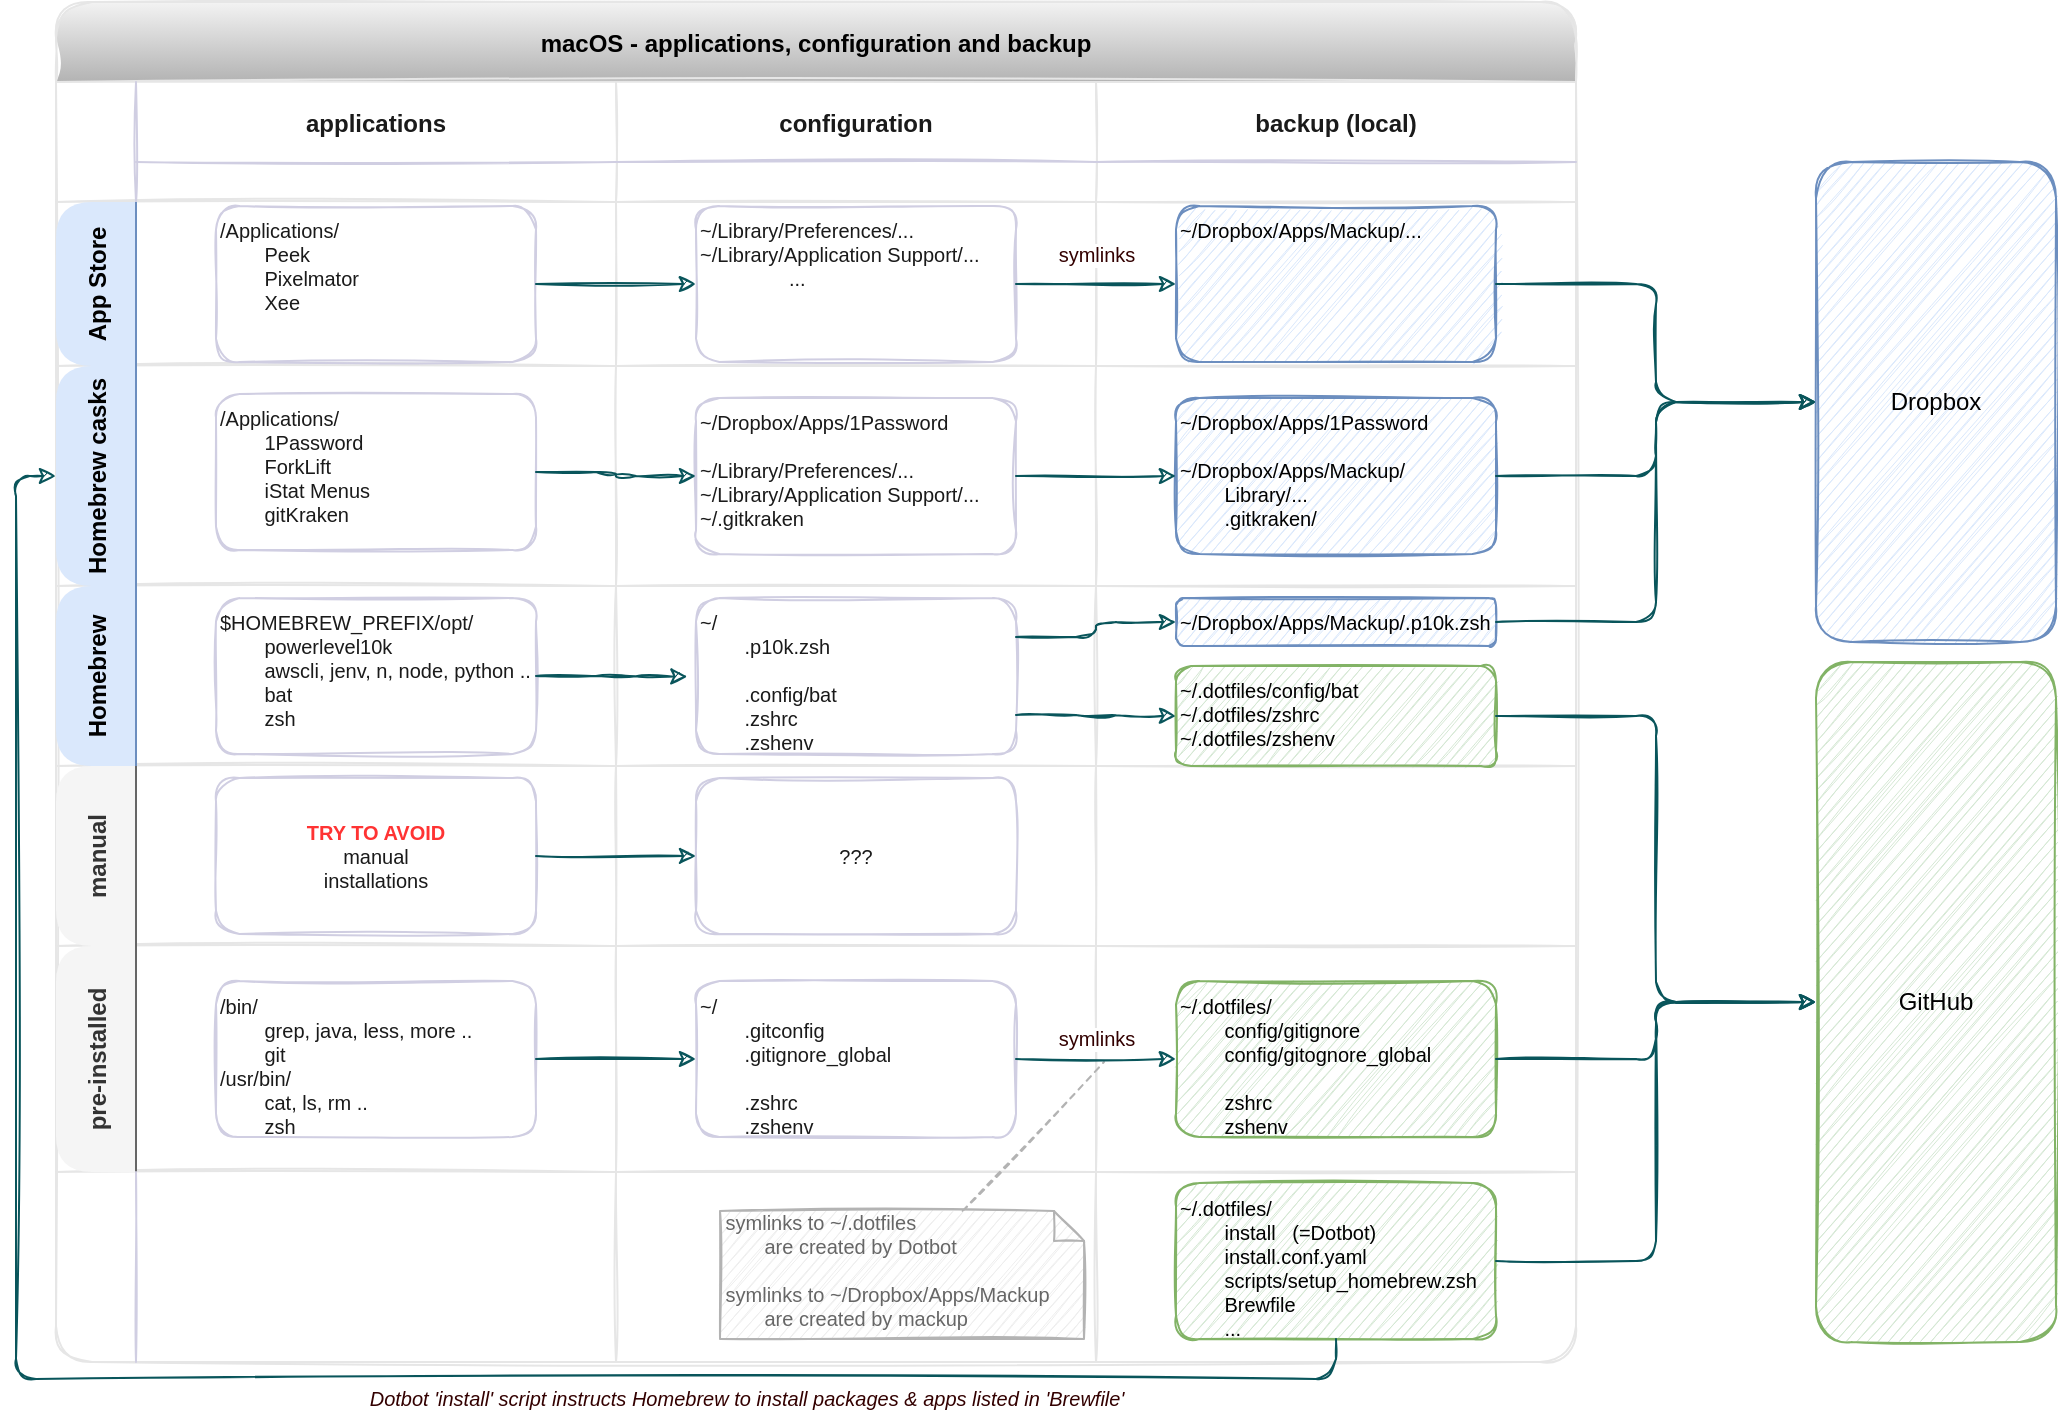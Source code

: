 <mxfile version="18.0.1" type="device"><diagram id="mkQw0KybS74JzHoiIShZ" name="Page-1"><mxGraphModel dx="1425" dy="853" grid="0" gridSize="10" guides="1" tooltips="1" connect="1" arrows="1" fold="1" page="1" pageScale="1" pageWidth="1169" pageHeight="827" math="0" shadow="0"><root><mxCell id="0"/><mxCell id="1" parent="0"/><mxCell id="Do0AjVnCYzr9zYO6nnVm-5" value="macOS - applications, configuration and backup" style="shape=table;childLayout=tableLayout;startSize=40;collapsible=0;recursiveResize=0;expand=0;fontStyle=1;rounded=1;shadow=0;swimlaneLine=1;swimlaneFillColor=none;fillColor=#f5f5f5;strokeColor=#E6E6E6;sketch=1;labelBorderColor=none;gradientColor=#b3b3b3;" vertex="1" parent="1"><mxGeometry x="80" y="40" width="760.0" height="680.0" as="geometry"/></mxCell><mxCell id="Do0AjVnCYzr9zYO6nnVm-6" value="" style="shape=tableRow;horizontal=0;startSize=40;swimlaneHead=0;swimlaneBody=0;top=0;left=0;bottom=0;right=0;dropTarget=0;fillColor=none;collapsible=0;recursiveResize=0;expand=0;fontStyle=1;strokeColor=#D0CEE2;fontColor=#1A1A1A;swimlaneFillColor=none;rounded=1;shadow=0;sketch=1;" vertex="1" parent="Do0AjVnCYzr9zYO6nnVm-5"><mxGeometry y="40" width="760.0" height="60" as="geometry"/></mxCell><mxCell id="Do0AjVnCYzr9zYO6nnVm-7" value="applications" style="swimlane;swimlaneHead=0;swimlaneBody=0;fontStyle=0;connectable=0;fillColor=none;startSize=40;collapsible=0;recursiveResize=0;expand=0;fontStyle=1;strokeColor=#D0CEE2;fontColor=#1A1A1A;swimlaneFillColor=none;rounded=1;shadow=0;sketch=1;" vertex="1" parent="Do0AjVnCYzr9zYO6nnVm-6"><mxGeometry x="40" width="240" height="60" as="geometry"><mxRectangle width="240" height="60" as="alternateBounds"/></mxGeometry></mxCell><mxCell id="Do0AjVnCYzr9zYO6nnVm-8" value="configuration" style="swimlane;swimlaneHead=0;swimlaneBody=0;fontStyle=0;connectable=0;fillColor=none;startSize=40;collapsible=0;recursiveResize=0;expand=0;fontStyle=1;strokeColor=#D0CEE2;fontColor=#1A1A1A;swimlaneFillColor=none;rounded=1;shadow=0;sketch=1;" vertex="1" parent="Do0AjVnCYzr9zYO6nnVm-6"><mxGeometry x="280" width="240" height="60" as="geometry"><mxRectangle width="240" height="60" as="alternateBounds"/></mxGeometry></mxCell><mxCell id="Do0AjVnCYzr9zYO6nnVm-9" value="backup (local)" style="swimlane;swimlaneHead=0;swimlaneBody=0;fontStyle=0;connectable=0;fillColor=none;startSize=40;collapsible=0;recursiveResize=0;expand=0;fontStyle=1;strokeColor=#D0CEE2;fontColor=#1A1A1A;swimlaneFillColor=none;rounded=1;shadow=0;sketch=1;" vertex="1" parent="Do0AjVnCYzr9zYO6nnVm-6"><mxGeometry x="520" width="240" height="60" as="geometry"><mxRectangle width="240" height="60" as="alternateBounds"/></mxGeometry></mxCell><mxCell id="Do0AjVnCYzr9zYO6nnVm-10" value="App Store" style="shape=tableRow;horizontal=0;startSize=40;swimlaneHead=0;swimlaneBody=0;top=0;left=0;bottom=0;right=0;dropTarget=0;fillColor=#dae8fc;collapsible=0;recursiveResize=0;expand=0;fontStyle=1;strokeColor=#6c8ebf;swimlaneFillColor=none;rounded=1;shadow=0;sketch=0;labelBackgroundColor=none;" vertex="1" parent="Do0AjVnCYzr9zYO6nnVm-5"><mxGeometry y="100" width="760.0" height="82" as="geometry"/></mxCell><mxCell id="Do0AjVnCYzr9zYO6nnVm-11" value="" style="swimlane;swimlaneHead=0;swimlaneBody=0;fontStyle=0;connectable=0;fillColor=none;startSize=0;collapsible=0;recursiveResize=0;expand=0;fontStyle=1;align=center;verticalAlign=middle;strokeColor=#D0CEE2;fontColor=#1A1A1A;labelPosition=left;verticalLabelPosition=middle;swimlaneFillColor=none;rounded=1;shadow=0;sketch=1;" vertex="1" parent="Do0AjVnCYzr9zYO6nnVm-10"><mxGeometry x="40" width="240" height="82" as="geometry"><mxRectangle width="240" height="82" as="alternateBounds"/></mxGeometry></mxCell><mxCell id="Do0AjVnCYzr9zYO6nnVm-106" value="/Applications/&lt;br style=&quot;font-size: 10px;&quot;&gt;&lt;span style=&quot;white-space: pre; font-size: 10px;&quot;&gt;&#9;&lt;/span&gt;Peek&lt;br&gt;&lt;span style=&quot;white-space: pre;&quot;&gt;&#9;&lt;/span&gt;Pixelmator&lt;br&gt;&lt;span style=&quot;white-space: pre;&quot;&gt;&#9;&lt;/span&gt;Xee" style="rounded=1;whiteSpace=wrap;html=1;shadow=0;labelBackgroundColor=none;sketch=1;fontColor=#1A1A1A;strokeColor=#D0CEE2;fillColor=none;verticalAlign=top;align=left;fontSize=10;" vertex="1" parent="Do0AjVnCYzr9zYO6nnVm-11"><mxGeometry x="40" y="2" width="160" height="78" as="geometry"/></mxCell><mxCell id="Do0AjVnCYzr9zYO6nnVm-12" value="" style="swimlane;swimlaneHead=0;swimlaneBody=0;fontStyle=0;connectable=0;fillColor=none;startSize=0;collapsible=0;recursiveResize=0;expand=0;fontStyle=1;strokeColor=#D0CEE2;fontColor=#1A1A1A;labelPosition=left;verticalLabelPosition=top;align=right;verticalAlign=bottom;swimlaneFillColor=none;rounded=1;shadow=0;sketch=1;" vertex="1" parent="Do0AjVnCYzr9zYO6nnVm-10"><mxGeometry x="280" width="240" height="82" as="geometry"><mxRectangle width="240" height="82" as="alternateBounds"/></mxGeometry></mxCell><mxCell id="Do0AjVnCYzr9zYO6nnVm-116" value="~/Library/Preferences/...&lt;br&gt;~/Library/Application Support/...&lt;br&gt;&lt;span style=&quot;white-space: pre;&quot;&gt;&#9;&lt;/span&gt;&lt;span style=&quot;white-space: pre;&quot;&gt;&#9;&lt;/span&gt;..." style="rounded=1;whiteSpace=wrap;html=1;shadow=0;labelBackgroundColor=none;sketch=1;fontColor=#1A1A1A;strokeColor=#D0CEE2;fillColor=none;verticalAlign=top;align=left;fontSize=10;" vertex="1" parent="Do0AjVnCYzr9zYO6nnVm-12"><mxGeometry x="40" y="2" width="160" height="78" as="geometry"/></mxCell><mxCell id="Do0AjVnCYzr9zYO6nnVm-13" value="" style="swimlane;swimlaneHead=0;swimlaneBody=0;fontStyle=0;connectable=0;fillColor=none;startSize=0;collapsible=0;recursiveResize=0;expand=0;fontStyle=1;strokeColor=#D0CEE2;fontColor=#1A1A1A;labelPosition=left;verticalLabelPosition=top;align=right;verticalAlign=bottom;swimlaneFillColor=none;rounded=1;shadow=0;sketch=1;" vertex="1" parent="Do0AjVnCYzr9zYO6nnVm-10"><mxGeometry x="520" width="240" height="82" as="geometry"><mxRectangle width="240" height="82" as="alternateBounds"/></mxGeometry></mxCell><mxCell id="Do0AjVnCYzr9zYO6nnVm-157" value="~/Dropbox/Apps/Mackup/..." style="rounded=1;whiteSpace=wrap;html=1;shadow=0;labelBackgroundColor=none;sketch=1;strokeColor=#6c8ebf;fillColor=#dae8fc;verticalAlign=top;align=left;fontSize=10;" vertex="1" parent="Do0AjVnCYzr9zYO6nnVm-13"><mxGeometry x="40" y="2" width="160" height="78" as="geometry"/></mxCell><mxCell id="Do0AjVnCYzr9zYO6nnVm-165" style="edgeStyle=orthogonalEdgeStyle;rounded=1;sketch=1;orthogonalLoop=1;jettySize=auto;html=1;exitX=1;exitY=0.5;exitDx=0;exitDy=0;entryX=0;entryY=0.5;entryDx=0;entryDy=0;fontSize=10;fontColor=#1A1A1A;strokeColor=#09555B;" edge="1" parent="Do0AjVnCYzr9zYO6nnVm-10" source="Do0AjVnCYzr9zYO6nnVm-106" target="Do0AjVnCYzr9zYO6nnVm-116"><mxGeometry relative="1" as="geometry"/></mxCell><mxCell id="Do0AjVnCYzr9zYO6nnVm-177" value="symlinks" style="edgeStyle=orthogonalEdgeStyle;rounded=1;sketch=1;orthogonalLoop=1;jettySize=auto;html=1;exitX=1;exitY=0.5;exitDx=0;exitDy=0;entryX=0;entryY=0.5;entryDx=0;entryDy=0;fontSize=10;fontColor=#330000;strokeColor=#09555B;" edge="1" parent="Do0AjVnCYzr9zYO6nnVm-10" source="Do0AjVnCYzr9zYO6nnVm-116" target="Do0AjVnCYzr9zYO6nnVm-157"><mxGeometry y="15" relative="1" as="geometry"><mxPoint as="offset"/></mxGeometry></mxCell><mxCell id="Do0AjVnCYzr9zYO6nnVm-14" value="Homebrew casks" style="shape=tableRow;horizontal=0;startSize=40;swimlaneHead=0;swimlaneBody=0;top=0;left=0;bottom=0;right=0;dropTarget=0;fillColor=#dae8fc;collapsible=0;recursiveResize=0;expand=0;fontStyle=1;strokeColor=#6c8ebf;swimlaneFillColor=none;rounded=1;shadow=0;sketch=0;" vertex="1" parent="Do0AjVnCYzr9zYO6nnVm-5"><mxGeometry y="182" width="760.0" height="110" as="geometry"/></mxCell><mxCell id="Do0AjVnCYzr9zYO6nnVm-15" value="" style="swimlane;swimlaneHead=0;swimlaneBody=0;fontStyle=0;connectable=0;fillColor=none;startSize=0;collapsible=0;recursiveResize=0;expand=0;fontStyle=1;strokeColor=#D0CEE2;fontColor=#1A1A1A;labelPosition=left;verticalLabelPosition=top;align=right;verticalAlign=bottom;swimlaneFillColor=none;rounded=1;shadow=0;sketch=1;" vertex="1" parent="Do0AjVnCYzr9zYO6nnVm-14"><mxGeometry x="40" width="240" height="110" as="geometry"><mxRectangle width="240" height="110" as="alternateBounds"/></mxGeometry></mxCell><mxCell id="Do0AjVnCYzr9zYO6nnVm-102" value="" style="swimlane;swimlaneHead=0;swimlaneBody=0;fontStyle=0;connectable=0;fillColor=none;startSize=0;collapsible=0;recursiveResize=0;expand=0;fontStyle=1;align=center;verticalAlign=middle;strokeColor=#D0CEE2;fontColor=#1A1A1A;labelPosition=left;verticalLabelPosition=middle;swimlaneFillColor=none;rounded=1;shadow=0;sketch=1;" vertex="1" parent="Do0AjVnCYzr9zYO6nnVm-15"><mxGeometry y="14" width="170" height="82" as="geometry"><mxRectangle width="270" height="82" as="alternateBounds"/></mxGeometry></mxCell><mxCell id="Do0AjVnCYzr9zYO6nnVm-111" value="/Applications/&lt;br&gt;&lt;span style=&quot;white-space: pre;&quot;&gt;&#9;&lt;/span&gt;1Password&lt;br&gt;&lt;span style=&quot;white-space: pre;&quot;&gt;&#9;&lt;/span&gt;ForkLift&lt;br&gt;&lt;span style=&quot;white-space: pre;&quot;&gt;&#9;&lt;/span&gt;iStat Menus&lt;br&gt;&lt;span style=&quot;white-space: pre;&quot;&gt;&#9;&lt;/span&gt;gitKraken" style="rounded=1;whiteSpace=wrap;html=1;shadow=0;labelBackgroundColor=none;sketch=1;fontColor=#1A1A1A;strokeColor=#D0CEE2;fillColor=none;verticalAlign=top;align=left;fontSize=10;" vertex="1" parent="Do0AjVnCYzr9zYO6nnVm-102"><mxGeometry x="40" width="160" height="78" as="geometry"/></mxCell><mxCell id="Do0AjVnCYzr9zYO6nnVm-16" value="" style="swimlane;swimlaneHead=0;swimlaneBody=0;fontStyle=0;connectable=0;fillColor=none;startSize=0;collapsible=0;recursiveResize=0;expand=0;fontStyle=1;strokeColor=#D0CEE2;fontColor=#1A1A1A;labelPosition=left;verticalLabelPosition=top;align=right;verticalAlign=bottom;swimlaneFillColor=none;rounded=1;shadow=0;sketch=1;" vertex="1" parent="Do0AjVnCYzr9zYO6nnVm-14"><mxGeometry x="280" width="240" height="110" as="geometry"><mxRectangle width="240" height="110" as="alternateBounds"/></mxGeometry></mxCell><mxCell id="Do0AjVnCYzr9zYO6nnVm-153" value="~/Dropbox/Apps/1Password&lt;br&gt;&lt;br&gt;~/Library/Preferences/...&lt;br&gt;~/Library/Application Support/...&lt;br&gt;~/.gitkraken" style="rounded=1;whiteSpace=wrap;html=1;shadow=0;labelBackgroundColor=none;sketch=1;fontColor=#1A1A1A;strokeColor=#D0CEE2;fillColor=none;verticalAlign=top;align=left;fontSize=10;" vertex="1" parent="Do0AjVnCYzr9zYO6nnVm-16"><mxGeometry x="40" y="16" width="160" height="78" as="geometry"/></mxCell><mxCell id="Do0AjVnCYzr9zYO6nnVm-17" value="" style="swimlane;swimlaneHead=0;swimlaneBody=0;fontStyle=0;connectable=0;fillColor=none;startSize=0;collapsible=0;recursiveResize=0;expand=0;fontStyle=1;strokeColor=#D0CEE2;fontColor=#1A1A1A;labelPosition=left;verticalLabelPosition=top;align=right;verticalAlign=bottom;swimlaneFillColor=none;rounded=1;shadow=0;sketch=1;" vertex="1" parent="Do0AjVnCYzr9zYO6nnVm-14"><mxGeometry x="520" width="240" height="110" as="geometry"><mxRectangle width="240" height="110" as="alternateBounds"/></mxGeometry></mxCell><mxCell id="Do0AjVnCYzr9zYO6nnVm-158" value="~/Dropbox/Apps/1Password&lt;br&gt;&lt;br&gt;~/Dropbox/Apps/Mackup/&lt;br&gt;&lt;span style=&quot;white-space: pre;&quot;&gt;&#9;&lt;/span&gt;Library/...&lt;br&gt;&lt;span style=&quot;white-space: pre;&quot;&gt;&#9;&lt;/span&gt;.gitkraken/" style="rounded=1;whiteSpace=wrap;html=1;shadow=0;labelBackgroundColor=none;sketch=1;strokeColor=#6c8ebf;fillColor=#dae8fc;verticalAlign=top;align=left;fontSize=10;" vertex="1" parent="Do0AjVnCYzr9zYO6nnVm-17"><mxGeometry x="40" y="16" width="160" height="78" as="geometry"/></mxCell><mxCell id="Do0AjVnCYzr9zYO6nnVm-166" style="edgeStyle=orthogonalEdgeStyle;rounded=1;sketch=1;orthogonalLoop=1;jettySize=auto;html=1;exitX=1;exitY=0.5;exitDx=0;exitDy=0;entryX=0;entryY=0.5;entryDx=0;entryDy=0;fontSize=10;fontColor=#1A1A1A;strokeColor=#09555B;" edge="1" parent="Do0AjVnCYzr9zYO6nnVm-14" source="Do0AjVnCYzr9zYO6nnVm-111" target="Do0AjVnCYzr9zYO6nnVm-153"><mxGeometry relative="1" as="geometry"/></mxCell><mxCell id="Do0AjVnCYzr9zYO6nnVm-178" style="edgeStyle=orthogonalEdgeStyle;rounded=1;sketch=1;orthogonalLoop=1;jettySize=auto;html=1;exitX=1;exitY=0.5;exitDx=0;exitDy=0;entryX=0;entryY=0.5;entryDx=0;entryDy=0;fontSize=10;fontColor=#330000;strokeColor=#09555B;" edge="1" parent="Do0AjVnCYzr9zYO6nnVm-14" source="Do0AjVnCYzr9zYO6nnVm-153" target="Do0AjVnCYzr9zYO6nnVm-158"><mxGeometry relative="1" as="geometry"/></mxCell><mxCell id="Do0AjVnCYzr9zYO6nnVm-43" value="Homebrew" style="shape=tableRow;horizontal=0;startSize=40;swimlaneHead=0;swimlaneBody=0;top=0;left=0;bottom=0;right=0;dropTarget=0;fillColor=#dae8fc;collapsible=0;recursiveResize=0;expand=0;fontStyle=1;strokeColor=#6c8ebf;swimlaneFillColor=none;rounded=1;shadow=0;sketch=0;" vertex="1" parent="Do0AjVnCYzr9zYO6nnVm-5"><mxGeometry y="292" width="760.0" height="90" as="geometry"/></mxCell><mxCell id="Do0AjVnCYzr9zYO6nnVm-44" style="swimlane;swimlaneHead=0;swimlaneBody=0;fontStyle=0;connectable=0;fillColor=none;startSize=0;collapsible=0;recursiveResize=0;expand=0;fontStyle=1;strokeColor=#D0CEE2;fontColor=#1A1A1A;labelPosition=left;verticalLabelPosition=top;align=right;verticalAlign=bottom;swimlaneFillColor=none;rounded=1;shadow=0;sketch=1;" vertex="1" parent="Do0AjVnCYzr9zYO6nnVm-43"><mxGeometry x="40" width="240" height="90" as="geometry"><mxRectangle width="240" height="90" as="alternateBounds"/></mxGeometry></mxCell><mxCell id="Do0AjVnCYzr9zYO6nnVm-113" value="$HOMEBREW_PREFIX/opt/&lt;br&gt;&lt;span style=&quot;white-space: pre;&quot;&gt;&#9;&lt;/span&gt;powerlevel10k&lt;br&gt;&lt;span style=&quot;white-space: pre;&quot;&gt;&#9;&lt;/span&gt;awscli, jenv, n, node, python ..&lt;br&gt;&lt;span style=&quot;white-space: pre;&quot;&gt;&#9;&lt;/span&gt;bat&lt;br&gt;&lt;span style=&quot;white-space: pre;&quot;&gt;&#9;&lt;/span&gt;zsh" style="rounded=1;whiteSpace=wrap;html=1;shadow=0;labelBackgroundColor=none;sketch=1;fontColor=#1A1A1A;strokeColor=#D0CEE2;fillColor=none;verticalAlign=top;align=left;fontSize=10;" vertex="1" parent="Do0AjVnCYzr9zYO6nnVm-44"><mxGeometry x="40" y="6" width="160" height="78" as="geometry"/></mxCell><mxCell id="Do0AjVnCYzr9zYO6nnVm-45" style="swimlane;swimlaneHead=0;swimlaneBody=0;fontStyle=0;connectable=0;fillColor=none;startSize=0;collapsible=0;recursiveResize=0;expand=0;fontStyle=1;strokeColor=#D0CEE2;fontColor=#1A1A1A;labelPosition=left;verticalLabelPosition=top;align=right;verticalAlign=bottom;swimlaneFillColor=none;rounded=1;shadow=0;sketch=1;" vertex="1" parent="Do0AjVnCYzr9zYO6nnVm-43"><mxGeometry x="280" width="240" height="90" as="geometry"><mxRectangle width="240" height="90" as="alternateBounds"/></mxGeometry></mxCell><mxCell id="Do0AjVnCYzr9zYO6nnVm-154" value="~/&lt;br&gt;&lt;span style=&quot;white-space: pre;&quot;&gt;&#9;&lt;/span&gt;.p10k.zsh&lt;br&gt;&lt;br&gt;&lt;span style=&quot;white-space: pre;&quot;&gt;&#9;&lt;/span&gt;.config/bat&lt;br&gt;&lt;span style=&quot;white-space: pre;&quot;&gt;&#9;&lt;/span&gt;.zshrc&lt;br&gt;&lt;span style=&quot;white-space: pre;&quot;&gt;&#9;&lt;/span&gt;.zshenv" style="rounded=1;whiteSpace=wrap;html=1;shadow=0;labelBackgroundColor=none;sketch=1;fontColor=#1A1A1A;strokeColor=#D0CEE2;fillColor=none;verticalAlign=top;align=left;fontSize=10;" vertex="1" parent="Do0AjVnCYzr9zYO6nnVm-45"><mxGeometry x="40" y="6" width="160" height="78" as="geometry"/></mxCell><mxCell id="Do0AjVnCYzr9zYO6nnVm-46" style="swimlane;swimlaneHead=0;swimlaneBody=0;fontStyle=0;connectable=0;fillColor=none;startSize=0;collapsible=0;recursiveResize=0;expand=0;fontStyle=1;strokeColor=#D0CEE2;fontColor=#1A1A1A;labelPosition=left;verticalLabelPosition=top;align=right;verticalAlign=bottom;swimlaneFillColor=none;rounded=1;shadow=0;sketch=1;" vertex="1" parent="Do0AjVnCYzr9zYO6nnVm-43"><mxGeometry x="520" width="240" height="90" as="geometry"><mxRectangle width="240" height="90" as="alternateBounds"/></mxGeometry></mxCell><mxCell id="Do0AjVnCYzr9zYO6nnVm-159" value="~/Dropbox/Apps/Mackup/.p10k.zsh" style="rounded=1;whiteSpace=wrap;html=1;shadow=0;labelBackgroundColor=none;sketch=1;strokeColor=#6c8ebf;fillColor=#dae8fc;verticalAlign=top;align=left;fontSize=10;" vertex="1" parent="Do0AjVnCYzr9zYO6nnVm-46"><mxGeometry x="40" y="6" width="160" height="24" as="geometry"/></mxCell><mxCell id="Do0AjVnCYzr9zYO6nnVm-163" value="~/.dotfiles/config/bat&lt;br&gt;~/.dotfiles/zshrc&lt;br&gt;~/.dotfiles/zshenv" style="rounded=1;whiteSpace=wrap;html=1;shadow=0;labelBackgroundColor=none;sketch=1;strokeColor=#82b366;fillColor=#d5e8d4;verticalAlign=top;align=left;fontSize=10;" vertex="1" parent="Do0AjVnCYzr9zYO6nnVm-46"><mxGeometry x="40" y="40" width="160" height="50" as="geometry"/></mxCell><mxCell id="Do0AjVnCYzr9zYO6nnVm-167" style="edgeStyle=orthogonalEdgeStyle;rounded=1;sketch=1;orthogonalLoop=1;jettySize=auto;html=1;exitX=1;exitY=0.5;exitDx=0;exitDy=0;entryX=-0.027;entryY=0.504;entryDx=0;entryDy=0;entryPerimeter=0;fontSize=10;fontColor=#1A1A1A;strokeColor=#09555B;" edge="1" parent="Do0AjVnCYzr9zYO6nnVm-43" source="Do0AjVnCYzr9zYO6nnVm-113" target="Do0AjVnCYzr9zYO6nnVm-154"><mxGeometry relative="1" as="geometry"/></mxCell><mxCell id="Do0AjVnCYzr9zYO6nnVm-179" style="edgeStyle=orthogonalEdgeStyle;rounded=1;sketch=1;orthogonalLoop=1;jettySize=auto;html=1;exitX=1;exitY=0.25;exitDx=0;exitDy=0;entryX=0;entryY=0.5;entryDx=0;entryDy=0;fontSize=10;fontColor=#330000;strokeColor=#09555B;" edge="1" parent="Do0AjVnCYzr9zYO6nnVm-43" source="Do0AjVnCYzr9zYO6nnVm-154" target="Do0AjVnCYzr9zYO6nnVm-159"><mxGeometry relative="1" as="geometry"/></mxCell><mxCell id="Do0AjVnCYzr9zYO6nnVm-180" style="edgeStyle=orthogonalEdgeStyle;rounded=1;sketch=1;orthogonalLoop=1;jettySize=auto;html=1;exitX=1;exitY=0.75;exitDx=0;exitDy=0;entryX=0;entryY=0.5;entryDx=0;entryDy=0;fontSize=10;fontColor=#330000;strokeColor=#09555B;" edge="1" parent="Do0AjVnCYzr9zYO6nnVm-43" source="Do0AjVnCYzr9zYO6nnVm-154" target="Do0AjVnCYzr9zYO6nnVm-163"><mxGeometry relative="1" as="geometry"/></mxCell><mxCell id="Do0AjVnCYzr9zYO6nnVm-39" value="manual" style="shape=tableRow;horizontal=0;startSize=40;swimlaneHead=0;swimlaneBody=0;top=0;left=0;bottom=0;right=0;dropTarget=0;fillColor=#f5f5f5;collapsible=0;recursiveResize=0;expand=0;fontStyle=1;strokeColor=#666666;fontColor=#333333;swimlaneFillColor=none;rounded=1;shadow=0;sketch=0;" vertex="1" parent="Do0AjVnCYzr9zYO6nnVm-5"><mxGeometry y="382" width="760.0" height="90" as="geometry"/></mxCell><mxCell id="Do0AjVnCYzr9zYO6nnVm-40" style="swimlane;swimlaneHead=0;swimlaneBody=0;fontStyle=0;connectable=0;fillColor=none;startSize=0;collapsible=0;recursiveResize=0;expand=0;fontStyle=1;strokeColor=#D0CEE2;fontColor=#1A1A1A;labelPosition=left;verticalLabelPosition=top;align=right;verticalAlign=bottom;swimlaneFillColor=none;rounded=1;shadow=0;sketch=1;" vertex="1" parent="Do0AjVnCYzr9zYO6nnVm-39"><mxGeometry x="40" width="240" height="90" as="geometry"><mxRectangle width="240" height="90" as="alternateBounds"/></mxGeometry></mxCell><mxCell id="Do0AjVnCYzr9zYO6nnVm-114" value="&lt;font color=&quot;#ff3333&quot;&gt;&lt;b&gt;TRY TO AVOID&lt;/b&gt;&lt;/font&gt;&lt;br&gt;manual&lt;br&gt;installations" style="rounded=1;whiteSpace=wrap;html=1;shadow=0;labelBackgroundColor=none;sketch=1;fontColor=#1A1A1A;strokeColor=#D0CEE2;fillColor=none;verticalAlign=middle;align=center;fontSize=10;" vertex="1" parent="Do0AjVnCYzr9zYO6nnVm-40"><mxGeometry x="40" y="6" width="160" height="78" as="geometry"/></mxCell><mxCell id="Do0AjVnCYzr9zYO6nnVm-41" style="swimlane;swimlaneHead=0;swimlaneBody=0;fontStyle=0;connectable=0;fillColor=none;startSize=0;collapsible=0;recursiveResize=0;expand=0;fontStyle=1;strokeColor=#D0CEE2;fontColor=#1A1A1A;labelPosition=left;verticalLabelPosition=top;align=right;verticalAlign=bottom;swimlaneFillColor=none;rounded=1;shadow=0;sketch=1;" vertex="1" parent="Do0AjVnCYzr9zYO6nnVm-39"><mxGeometry x="280" width="240" height="90" as="geometry"><mxRectangle width="240" height="90" as="alternateBounds"/></mxGeometry></mxCell><mxCell id="Do0AjVnCYzr9zYO6nnVm-155" value="???" style="rounded=1;whiteSpace=wrap;html=1;shadow=0;labelBackgroundColor=none;sketch=1;fontColor=#1A1A1A;strokeColor=#D0CEE2;fillColor=none;verticalAlign=middle;align=center;fontSize=10;" vertex="1" parent="Do0AjVnCYzr9zYO6nnVm-41"><mxGeometry x="40" y="6" width="160" height="78" as="geometry"/></mxCell><mxCell id="Do0AjVnCYzr9zYO6nnVm-42" style="swimlane;swimlaneHead=0;swimlaneBody=0;fontStyle=0;connectable=0;fillColor=none;startSize=0;collapsible=0;recursiveResize=0;expand=0;fontStyle=1;strokeColor=#D0CEE2;fontColor=#1A1A1A;labelPosition=left;verticalLabelPosition=top;align=right;verticalAlign=bottom;swimlaneFillColor=none;rounded=1;shadow=0;sketch=1;" vertex="1" parent="Do0AjVnCYzr9zYO6nnVm-39"><mxGeometry x="520" width="240" height="90" as="geometry"><mxRectangle width="240" height="90" as="alternateBounds"/></mxGeometry></mxCell><mxCell id="Do0AjVnCYzr9zYO6nnVm-169" style="edgeStyle=orthogonalEdgeStyle;rounded=1;sketch=1;orthogonalLoop=1;jettySize=auto;html=1;exitX=1;exitY=0.5;exitDx=0;exitDy=0;entryX=0;entryY=0.5;entryDx=0;entryDy=0;fontSize=10;fontColor=#1A1A1A;strokeColor=#09555B;" edge="1" parent="Do0AjVnCYzr9zYO6nnVm-39" source="Do0AjVnCYzr9zYO6nnVm-114" target="Do0AjVnCYzr9zYO6nnVm-155"><mxGeometry relative="1" as="geometry"/></mxCell><mxCell id="Do0AjVnCYzr9zYO6nnVm-35" value="pre-installed" style="shape=tableRow;horizontal=0;startSize=40;swimlaneHead=0;swimlaneBody=0;top=0;left=0;bottom=0;right=0;dropTarget=0;fillColor=#f5f5f5;collapsible=0;recursiveResize=0;expand=0;fontStyle=1;strokeColor=#666666;fontColor=#333333;swimlaneFillColor=none;rounded=1;shadow=0;sketch=0;" vertex="1" parent="Do0AjVnCYzr9zYO6nnVm-5"><mxGeometry y="472" width="760.0" height="113" as="geometry"/></mxCell><mxCell id="Do0AjVnCYzr9zYO6nnVm-36" style="swimlane;swimlaneHead=0;swimlaneBody=0;fontStyle=0;connectable=0;fillColor=none;startSize=0;collapsible=0;recursiveResize=0;expand=0;fontStyle=1;strokeColor=#D0CEE2;fontColor=#1A1A1A;labelPosition=left;verticalLabelPosition=top;align=right;verticalAlign=bottom;swimlaneFillColor=none;rounded=1;shadow=0;sketch=1;" vertex="1" parent="Do0AjVnCYzr9zYO6nnVm-35"><mxGeometry x="40" width="240" height="113" as="geometry"><mxRectangle width="240" height="113" as="alternateBounds"/></mxGeometry></mxCell><mxCell id="Do0AjVnCYzr9zYO6nnVm-115" value="/bin/&lt;br&gt;&lt;span style=&quot;white-space: pre;&quot;&gt;&#9;&lt;/span&gt;grep, java, less, more ..&lt;br&gt;&lt;span style=&quot;white-space: pre;&quot;&gt;&#9;&lt;/span&gt;git&lt;br&gt;/usr/bin/&lt;br&gt;&lt;span style=&quot;white-space: pre;&quot;&gt;&#9;&lt;/span&gt;cat, ls, rm ..&lt;br&gt;&lt;span style=&quot;white-space: pre;&quot;&gt;&#9;&lt;/span&gt;zsh" style="rounded=1;whiteSpace=wrap;html=1;shadow=0;labelBackgroundColor=none;sketch=1;fontColor=#1A1A1A;strokeColor=#D0CEE2;fillColor=none;verticalAlign=top;align=left;fontSize=10;" vertex="1" parent="Do0AjVnCYzr9zYO6nnVm-36"><mxGeometry x="40" y="17.5" width="160" height="78" as="geometry"/></mxCell><mxCell id="Do0AjVnCYzr9zYO6nnVm-185" value="" style="rounded=0;endArrow=none;dashed=1;html=1;sketch=1;fontSize=10;fontColor=#FF3333;strokeColor=#B3B3B3;" edge="1" source="Do0AjVnCYzr9zYO6nnVm-183" parent="Do0AjVnCYzr9zYO6nnVm-36"><mxGeometry relative="1" as="geometry"><mxPoint x="484" y="58" as="targetPoint"/></mxGeometry></mxCell><mxCell id="Do0AjVnCYzr9zYO6nnVm-37" style="swimlane;swimlaneHead=0;swimlaneBody=0;fontStyle=0;connectable=0;fillColor=none;startSize=0;collapsible=0;recursiveResize=0;expand=0;fontStyle=1;strokeColor=#D0CEE2;fontColor=#1A1A1A;labelPosition=left;verticalLabelPosition=top;align=right;verticalAlign=bottom;swimlaneFillColor=none;rounded=1;shadow=0;sketch=1;" vertex="1" parent="Do0AjVnCYzr9zYO6nnVm-35"><mxGeometry x="280" width="240" height="113" as="geometry"><mxRectangle width="240" height="113" as="alternateBounds"/></mxGeometry></mxCell><mxCell id="Do0AjVnCYzr9zYO6nnVm-156" value="~/&lt;br&gt;&lt;span style=&quot;white-space: pre;&quot;&gt;&#9;&lt;/span&gt;.gitconfig&lt;br&gt;&lt;span style=&quot;white-space: pre;&quot;&gt;&#9;&lt;/span&gt;.gitignore_global&lt;br&gt;&lt;br&gt;&lt;span style=&quot;white-space: pre;&quot;&gt;&#9;&lt;/span&gt;.zshrc&lt;br&gt;&lt;span style=&quot;white-space: pre;&quot;&gt;&#9;&lt;/span&gt;.zshenv" style="rounded=1;whiteSpace=wrap;html=1;shadow=0;labelBackgroundColor=none;sketch=1;fontColor=#1A1A1A;strokeColor=#D0CEE2;fillColor=none;verticalAlign=top;align=left;fontSize=10;" vertex="1" parent="Do0AjVnCYzr9zYO6nnVm-37"><mxGeometry x="40" y="17.5" width="160" height="78" as="geometry"/></mxCell><mxCell id="Do0AjVnCYzr9zYO6nnVm-38" style="swimlane;swimlaneHead=0;swimlaneBody=0;fontStyle=0;connectable=0;fillColor=none;startSize=0;collapsible=0;recursiveResize=0;expand=0;fontStyle=1;strokeColor=#D0CEE2;fontColor=#1A1A1A;labelPosition=left;verticalLabelPosition=top;align=right;verticalAlign=bottom;swimlaneFillColor=none;rounded=1;shadow=0;sketch=1;" vertex="1" parent="Do0AjVnCYzr9zYO6nnVm-35"><mxGeometry x="520" width="240" height="113" as="geometry"><mxRectangle width="240" height="113" as="alternateBounds"/></mxGeometry></mxCell><mxCell id="Do0AjVnCYzr9zYO6nnVm-161" value="~/.dotfiles/&lt;br&gt;&lt;span style=&quot;white-space: pre;&quot;&gt;&#9;&lt;/span&gt;config/gitignore&lt;br&gt;&lt;span style=&quot;white-space: pre;&quot;&gt;&#9;&lt;/span&gt;config/gitognore_global&lt;br&gt;&lt;br&gt;&lt;span style=&quot;white-space: pre;&quot;&gt;&#9;&lt;/span&gt;zshrc&lt;br&gt;&lt;span style=&quot;white-space: pre;&quot;&gt;&#9;&lt;/span&gt;zshenv" style="rounded=1;whiteSpace=wrap;html=1;shadow=0;labelBackgroundColor=none;sketch=1;strokeColor=#82b366;fillColor=#d5e8d4;verticalAlign=top;align=left;fontSize=10;" vertex="1" parent="Do0AjVnCYzr9zYO6nnVm-38"><mxGeometry x="40" y="17.5" width="160" height="78" as="geometry"/></mxCell><mxCell id="Do0AjVnCYzr9zYO6nnVm-168" style="edgeStyle=orthogonalEdgeStyle;rounded=1;sketch=1;orthogonalLoop=1;jettySize=auto;html=1;exitX=1;exitY=0.5;exitDx=0;exitDy=0;entryX=0;entryY=0.5;entryDx=0;entryDy=0;fontSize=10;fontColor=#1A1A1A;strokeColor=#09555B;" edge="1" parent="Do0AjVnCYzr9zYO6nnVm-35" source="Do0AjVnCYzr9zYO6nnVm-115" target="Do0AjVnCYzr9zYO6nnVm-156"><mxGeometry relative="1" as="geometry"/></mxCell><mxCell id="Do0AjVnCYzr9zYO6nnVm-181" style="edgeStyle=orthogonalEdgeStyle;rounded=1;sketch=1;orthogonalLoop=1;jettySize=auto;html=1;exitX=1;exitY=0.5;exitDx=0;exitDy=0;entryX=0;entryY=0.5;entryDx=0;entryDy=0;fontSize=10;fontColor=#330000;strokeColor=#09555B;" edge="1" parent="Do0AjVnCYzr9zYO6nnVm-35" source="Do0AjVnCYzr9zYO6nnVm-156" target="Do0AjVnCYzr9zYO6nnVm-161"><mxGeometry relative="1" as="geometry"/></mxCell><mxCell id="Do0AjVnCYzr9zYO6nnVm-182" value="&lt;span style=&quot;color: rgb(51, 0, 0);&quot;&gt;symlinks&lt;/span&gt;" style="edgeLabel;html=1;align=center;verticalAlign=middle;resizable=0;points=[];fontSize=10;fontColor=#FF3333;" vertex="1" connectable="0" parent="Do0AjVnCYzr9zYO6nnVm-181"><mxGeometry x="0.03" y="-1" relative="1" as="geometry"><mxPoint x="-1" y="-12" as="offset"/></mxGeometry></mxCell><mxCell id="Do0AjVnCYzr9zYO6nnVm-31" style="shape=tableRow;horizontal=0;startSize=40;swimlaneHead=0;swimlaneBody=0;top=0;left=0;bottom=0;right=0;dropTarget=0;fillColor=none;collapsible=0;recursiveResize=0;expand=0;fontStyle=1;strokeColor=#D0CEE2;fontColor=#1A1A1A;swimlaneFillColor=none;rounded=1;shadow=0;sketch=1;" vertex="1" parent="Do0AjVnCYzr9zYO6nnVm-5"><mxGeometry y="585" width="760.0" height="95" as="geometry"/></mxCell><mxCell id="Do0AjVnCYzr9zYO6nnVm-32" style="swimlane;swimlaneHead=0;swimlaneBody=0;fontStyle=0;connectable=0;fillColor=none;startSize=0;collapsible=0;recursiveResize=0;expand=0;fontStyle=1;strokeColor=#D0CEE2;fontColor=#1A1A1A;labelPosition=left;verticalLabelPosition=top;align=right;verticalAlign=bottom;swimlaneFillColor=none;rounded=1;shadow=0;sketch=1;" vertex="1" parent="Do0AjVnCYzr9zYO6nnVm-31"><mxGeometry x="40" width="240" height="95" as="geometry"><mxRectangle width="240" height="95" as="alternateBounds"/></mxGeometry></mxCell><mxCell id="Do0AjVnCYzr9zYO6nnVm-33" style="swimlane;swimlaneHead=0;swimlaneBody=0;fontStyle=0;connectable=0;fillColor=none;startSize=0;collapsible=0;recursiveResize=0;expand=0;fontStyle=1;strokeColor=#D0CEE2;fontColor=#1A1A1A;labelPosition=left;verticalLabelPosition=top;align=right;verticalAlign=bottom;swimlaneFillColor=none;rounded=1;shadow=0;sketch=1;" vertex="1" parent="Do0AjVnCYzr9zYO6nnVm-31"><mxGeometry x="280" width="240" height="95" as="geometry"><mxRectangle width="240" height="95" as="alternateBounds"/></mxGeometry></mxCell><mxCell id="Do0AjVnCYzr9zYO6nnVm-183" value="&amp;nbsp;symlinks to ~/.dotfiles&lt;br&gt;&lt;span style=&quot;white-space: pre;&quot;&gt;&#9;&lt;/span&gt;are created by Dotbot&lt;br&gt;&lt;br&gt;&amp;nbsp;symlinks to ~/Dropbox/Apps/Mackup&lt;br&gt;&lt;span style=&quot;white-space: pre;&quot;&gt;&#9;&lt;/span&gt;are created by mackup" style="shape=note;size=15;spacingLeft=5;html=1;overflow=fill;whiteSpace=wrap;rounded=1;shadow=0;labelBackgroundColor=none;labelBorderColor=none;sketch=1;fontSize=10;strokeColor=#B3B3B3;fillColor=#eeeeee;align=left;fontColor=#666666;" vertex="1" parent="Do0AjVnCYzr9zYO6nnVm-33"><mxGeometry x="52" y="19.5" width="182" height="64" as="geometry"/></mxCell><mxCell id="Do0AjVnCYzr9zYO6nnVm-34" style="swimlane;swimlaneHead=0;swimlaneBody=0;fontStyle=0;connectable=0;fillColor=none;startSize=0;collapsible=0;recursiveResize=0;expand=0;fontStyle=1;strokeColor=#D0CEE2;fontColor=#1A1A1A;labelPosition=left;verticalLabelPosition=top;align=right;verticalAlign=bottom;swimlaneFillColor=none;rounded=1;shadow=0;sketch=1;" vertex="1" parent="Do0AjVnCYzr9zYO6nnVm-31"><mxGeometry x="520" width="240" height="95" as="geometry"><mxRectangle width="240" height="95" as="alternateBounds"/></mxGeometry></mxCell><mxCell id="Do0AjVnCYzr9zYO6nnVm-162" value="~/.dotfiles/&lt;br&gt;&lt;span style=&quot;white-space: pre;&quot;&gt;&#9;&lt;/span&gt;install&amp;nbsp; &amp;nbsp;(=Dotbot)&lt;br&gt;&lt;span style=&quot;white-space: pre;&quot;&gt;&#9;&lt;/span&gt;install.conf.yaml&lt;br&gt;&lt;span style=&quot;white-space: pre;&quot;&gt;&#9;&lt;/span&gt;scripts/setup_homebrew.zsh&lt;br&gt;&lt;span style=&quot;white-space: pre;&quot;&gt;&#9;&lt;/span&gt;Brewfile&lt;br&gt;&lt;span style=&quot;white-space: pre;&quot;&gt;&#9;&lt;/span&gt;..." style="rounded=1;whiteSpace=wrap;html=1;shadow=0;labelBackgroundColor=none;sketch=1;strokeColor=#82b366;fillColor=#d5e8d4;verticalAlign=top;align=left;fontSize=10;" vertex="1" parent="Do0AjVnCYzr9zYO6nnVm-34"><mxGeometry x="40" y="5.5" width="160" height="78" as="geometry"/></mxCell><mxCell id="Do0AjVnCYzr9zYO6nnVm-176" value="Dotbot 'install' script instructs Homebrew to install packages &amp;amp; apps listed in 'Brewfile'" style="edgeStyle=orthogonalEdgeStyle;rounded=1;sketch=1;orthogonalLoop=1;jettySize=auto;html=1;exitX=0.5;exitY=1;exitDx=0;exitDy=0;entryX=0;entryY=0.5;entryDx=0;entryDy=0;fontSize=10;fontColor=#330000;strokeColor=#09555B;align=center;fontStyle=2" edge="1" parent="Do0AjVnCYzr9zYO6nnVm-5" source="Do0AjVnCYzr9zYO6nnVm-162" target="Do0AjVnCYzr9zYO6nnVm-14"><mxGeometry x="-0.453" y="9" relative="1" as="geometry"><mxPoint as="offset"/></mxGeometry></mxCell><mxCell id="Do0AjVnCYzr9zYO6nnVm-94" value="Dropbox" style="rounded=1;whiteSpace=wrap;html=1;strokeColor=#6c8ebf;fillColor=#dae8fc;swimlaneFillColor=none;shadow=0;sketch=1;" vertex="1" parent="1"><mxGeometry x="960" y="120" width="120" height="240" as="geometry"/></mxCell><mxCell id="Do0AjVnCYzr9zYO6nnVm-95" value="GitHub" style="rounded=1;whiteSpace=wrap;html=1;strokeColor=#82b366;fillColor=#d5e8d4;swimlaneFillColor=none;shadow=0;sketch=1;" vertex="1" parent="1"><mxGeometry x="960" y="370" width="120" height="340" as="geometry"/></mxCell><mxCell id="Do0AjVnCYzr9zYO6nnVm-170" style="edgeStyle=orthogonalEdgeStyle;rounded=1;sketch=1;orthogonalLoop=1;jettySize=auto;html=1;exitX=1;exitY=0.5;exitDx=0;exitDy=0;fontSize=10;fontColor=#1A1A1A;strokeColor=#09555B;entryX=0;entryY=0.5;entryDx=0;entryDy=0;" edge="1" parent="1" source="Do0AjVnCYzr9zYO6nnVm-159" target="Do0AjVnCYzr9zYO6nnVm-94"><mxGeometry relative="1" as="geometry"><mxPoint x="930" y="260" as="targetPoint"/></mxGeometry></mxCell><mxCell id="Do0AjVnCYzr9zYO6nnVm-171" style="edgeStyle=orthogonalEdgeStyle;rounded=1;sketch=1;orthogonalLoop=1;jettySize=auto;html=1;exitX=1;exitY=0.5;exitDx=0;exitDy=0;fontSize=10;fontColor=#1A1A1A;strokeColor=#09555B;" edge="1" parent="1" source="Do0AjVnCYzr9zYO6nnVm-158" target="Do0AjVnCYzr9zYO6nnVm-94"><mxGeometry relative="1" as="geometry"/></mxCell><mxCell id="Do0AjVnCYzr9zYO6nnVm-172" style="edgeStyle=orthogonalEdgeStyle;rounded=1;sketch=1;orthogonalLoop=1;jettySize=auto;html=1;exitX=1;exitY=0.5;exitDx=0;exitDy=0;fontSize=10;fontColor=#1A1A1A;strokeColor=#09555B;" edge="1" parent="1" source="Do0AjVnCYzr9zYO6nnVm-157" target="Do0AjVnCYzr9zYO6nnVm-94"><mxGeometry relative="1" as="geometry"/></mxCell><mxCell id="Do0AjVnCYzr9zYO6nnVm-173" style="edgeStyle=orthogonalEdgeStyle;rounded=1;sketch=1;orthogonalLoop=1;jettySize=auto;html=1;exitX=1;exitY=0.5;exitDx=0;exitDy=0;entryX=0;entryY=0.5;entryDx=0;entryDy=0;fontSize=10;fontColor=#1A1A1A;strokeColor=#09555B;" edge="1" parent="1" source="Do0AjVnCYzr9zYO6nnVm-163" target="Do0AjVnCYzr9zYO6nnVm-95"><mxGeometry relative="1" as="geometry"/></mxCell><mxCell id="Do0AjVnCYzr9zYO6nnVm-174" style="edgeStyle=orthogonalEdgeStyle;rounded=1;sketch=1;orthogonalLoop=1;jettySize=auto;html=1;exitX=1;exitY=0.5;exitDx=0;exitDy=0;fontSize=10;fontColor=#1A1A1A;strokeColor=#09555B;" edge="1" parent="1" source="Do0AjVnCYzr9zYO6nnVm-161"><mxGeometry relative="1" as="geometry"><mxPoint x="960" y="540" as="targetPoint"/></mxGeometry></mxCell><mxCell id="Do0AjVnCYzr9zYO6nnVm-175" style="edgeStyle=orthogonalEdgeStyle;rounded=1;sketch=1;orthogonalLoop=1;jettySize=auto;html=1;exitX=1;exitY=0.5;exitDx=0;exitDy=0;fontSize=10;fontColor=#1A1A1A;strokeColor=#09555B;" edge="1" parent="1" source="Do0AjVnCYzr9zYO6nnVm-162"><mxGeometry relative="1" as="geometry"><mxPoint x="960" y="540" as="targetPoint"/><Array as="points"><mxPoint x="880" y="669"/><mxPoint x="880" y="540"/></Array></mxGeometry></mxCell></root></mxGraphModel></diagram></mxfile>